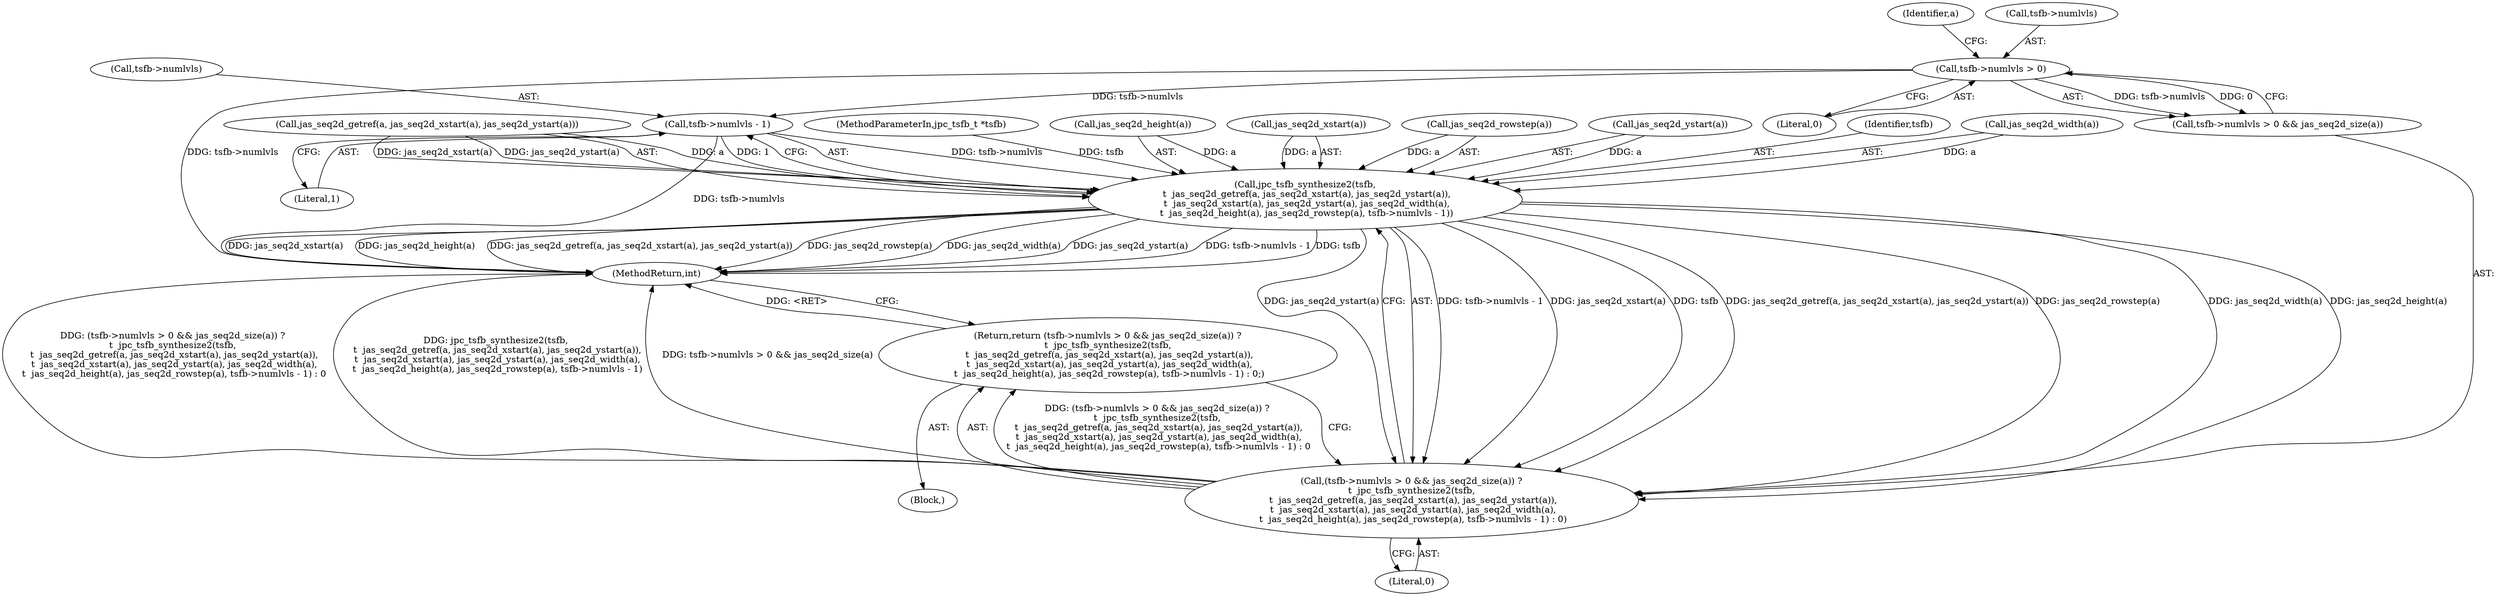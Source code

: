 digraph "0_jasper_2e82fa00466ae525339754bb3ab0a0474a31d4bd_0@pointer" {
"1000132" [label="(Call,tsfb->numlvls - 1)"];
"1000107" [label="(Call,tsfb->numlvls > 0)"];
"1000114" [label="(Call,jpc_tsfb_synthesize2(tsfb,\n \t  jas_seq2d_getref(a, jas_seq2d_xstart(a), jas_seq2d_ystart(a)),\n \t  jas_seq2d_xstart(a), jas_seq2d_ystart(a), jas_seq2d_width(a),\n \t  jas_seq2d_height(a), jas_seq2d_rowstep(a), tsfb->numlvls - 1))"];
"1000105" [label="(Call,(tsfb->numlvls > 0 && jas_seq2d_size(a)) ?\n\t  jpc_tsfb_synthesize2(tsfb,\n \t  jas_seq2d_getref(a, jas_seq2d_xstart(a), jas_seq2d_ystart(a)),\n \t  jas_seq2d_xstart(a), jas_seq2d_ystart(a), jas_seq2d_width(a),\n \t  jas_seq2d_height(a), jas_seq2d_rowstep(a), tsfb->numlvls - 1) : 0)"];
"1000104" [label="(Return,return (tsfb->numlvls > 0 && jas_seq2d_size(a)) ?\n\t  jpc_tsfb_synthesize2(tsfb,\n \t  jas_seq2d_getref(a, jas_seq2d_xstart(a), jas_seq2d_ystart(a)),\n \t  jas_seq2d_xstart(a), jas_seq2d_ystart(a), jas_seq2d_width(a),\n \t  jas_seq2d_height(a), jas_seq2d_rowstep(a), tsfb->numlvls - 1) : 0;)"];
"1000113" [label="(Identifier,a)"];
"1000115" [label="(Identifier,tsfb)"];
"1000106" [label="(Call,tsfb->numlvls > 0 && jas_seq2d_size(a))"];
"1000126" [label="(Call,jas_seq2d_width(a))"];
"1000108" [label="(Call,tsfb->numlvls)"];
"1000122" [label="(Call,jas_seq2d_xstart(a))"];
"1000138" [label="(MethodReturn,int)"];
"1000130" [label="(Call,jas_seq2d_rowstep(a))"];
"1000104" [label="(Return,return (tsfb->numlvls > 0 && jas_seq2d_size(a)) ?\n\t  jpc_tsfb_synthesize2(tsfb,\n \t  jas_seq2d_getref(a, jas_seq2d_xstart(a), jas_seq2d_ystart(a)),\n \t  jas_seq2d_xstart(a), jas_seq2d_ystart(a), jas_seq2d_width(a),\n \t  jas_seq2d_height(a), jas_seq2d_rowstep(a), tsfb->numlvls - 1) : 0;)"];
"1000111" [label="(Literal,0)"];
"1000137" [label="(Literal,0)"];
"1000116" [label="(Call,jas_seq2d_getref(a, jas_seq2d_xstart(a), jas_seq2d_ystart(a)))"];
"1000107" [label="(Call,tsfb->numlvls > 0)"];
"1000105" [label="(Call,(tsfb->numlvls > 0 && jas_seq2d_size(a)) ?\n\t  jpc_tsfb_synthesize2(tsfb,\n \t  jas_seq2d_getref(a, jas_seq2d_xstart(a), jas_seq2d_ystart(a)),\n \t  jas_seq2d_xstart(a), jas_seq2d_ystart(a), jas_seq2d_width(a),\n \t  jas_seq2d_height(a), jas_seq2d_rowstep(a), tsfb->numlvls - 1) : 0)"];
"1000133" [label="(Call,tsfb->numlvls)"];
"1000114" [label="(Call,jpc_tsfb_synthesize2(tsfb,\n \t  jas_seq2d_getref(a, jas_seq2d_xstart(a), jas_seq2d_ystart(a)),\n \t  jas_seq2d_xstart(a), jas_seq2d_ystart(a), jas_seq2d_width(a),\n \t  jas_seq2d_height(a), jas_seq2d_rowstep(a), tsfb->numlvls - 1))"];
"1000103" [label="(Block,)"];
"1000136" [label="(Literal,1)"];
"1000101" [label="(MethodParameterIn,jpc_tsfb_t *tsfb)"];
"1000132" [label="(Call,tsfb->numlvls - 1)"];
"1000128" [label="(Call,jas_seq2d_height(a))"];
"1000124" [label="(Call,jas_seq2d_ystart(a))"];
"1000132" -> "1000114"  [label="AST: "];
"1000132" -> "1000136"  [label="CFG: "];
"1000133" -> "1000132"  [label="AST: "];
"1000136" -> "1000132"  [label="AST: "];
"1000114" -> "1000132"  [label="CFG: "];
"1000132" -> "1000138"  [label="DDG: tsfb->numlvls"];
"1000132" -> "1000114"  [label="DDG: tsfb->numlvls"];
"1000132" -> "1000114"  [label="DDG: 1"];
"1000107" -> "1000132"  [label="DDG: tsfb->numlvls"];
"1000107" -> "1000106"  [label="AST: "];
"1000107" -> "1000111"  [label="CFG: "];
"1000108" -> "1000107"  [label="AST: "];
"1000111" -> "1000107"  [label="AST: "];
"1000113" -> "1000107"  [label="CFG: "];
"1000106" -> "1000107"  [label="CFG: "];
"1000107" -> "1000138"  [label="DDG: tsfb->numlvls"];
"1000107" -> "1000106"  [label="DDG: tsfb->numlvls"];
"1000107" -> "1000106"  [label="DDG: 0"];
"1000114" -> "1000105"  [label="AST: "];
"1000115" -> "1000114"  [label="AST: "];
"1000116" -> "1000114"  [label="AST: "];
"1000122" -> "1000114"  [label="AST: "];
"1000124" -> "1000114"  [label="AST: "];
"1000126" -> "1000114"  [label="AST: "];
"1000128" -> "1000114"  [label="AST: "];
"1000130" -> "1000114"  [label="AST: "];
"1000105" -> "1000114"  [label="CFG: "];
"1000114" -> "1000138"  [label="DDG: tsfb->numlvls - 1"];
"1000114" -> "1000138"  [label="DDG: tsfb"];
"1000114" -> "1000138"  [label="DDG: jas_seq2d_xstart(a)"];
"1000114" -> "1000138"  [label="DDG: jas_seq2d_height(a)"];
"1000114" -> "1000138"  [label="DDG: jas_seq2d_getref(a, jas_seq2d_xstart(a), jas_seq2d_ystart(a))"];
"1000114" -> "1000138"  [label="DDG: jas_seq2d_rowstep(a)"];
"1000114" -> "1000138"  [label="DDG: jas_seq2d_width(a)"];
"1000114" -> "1000138"  [label="DDG: jas_seq2d_ystart(a)"];
"1000114" -> "1000105"  [label="DDG: tsfb->numlvls - 1"];
"1000114" -> "1000105"  [label="DDG: jas_seq2d_xstart(a)"];
"1000114" -> "1000105"  [label="DDG: jas_seq2d_ystart(a)"];
"1000114" -> "1000105"  [label="DDG: tsfb"];
"1000114" -> "1000105"  [label="DDG: jas_seq2d_getref(a, jas_seq2d_xstart(a), jas_seq2d_ystart(a))"];
"1000114" -> "1000105"  [label="DDG: jas_seq2d_width(a)"];
"1000114" -> "1000105"  [label="DDG: jas_seq2d_rowstep(a)"];
"1000114" -> "1000105"  [label="DDG: jas_seq2d_height(a)"];
"1000101" -> "1000114"  [label="DDG: tsfb"];
"1000116" -> "1000114"  [label="DDG: a"];
"1000116" -> "1000114"  [label="DDG: jas_seq2d_xstart(a)"];
"1000116" -> "1000114"  [label="DDG: jas_seq2d_ystart(a)"];
"1000122" -> "1000114"  [label="DDG: a"];
"1000124" -> "1000114"  [label="DDG: a"];
"1000126" -> "1000114"  [label="DDG: a"];
"1000128" -> "1000114"  [label="DDG: a"];
"1000130" -> "1000114"  [label="DDG: a"];
"1000105" -> "1000104"  [label="AST: "];
"1000105" -> "1000137"  [label="CFG: "];
"1000106" -> "1000105"  [label="AST: "];
"1000137" -> "1000105"  [label="AST: "];
"1000104" -> "1000105"  [label="CFG: "];
"1000105" -> "1000138"  [label="DDG: (tsfb->numlvls > 0 && jas_seq2d_size(a)) ?\n\t  jpc_tsfb_synthesize2(tsfb,\n \t  jas_seq2d_getref(a, jas_seq2d_xstart(a), jas_seq2d_ystart(a)),\n \t  jas_seq2d_xstart(a), jas_seq2d_ystart(a), jas_seq2d_width(a),\n \t  jas_seq2d_height(a), jas_seq2d_rowstep(a), tsfb->numlvls - 1) : 0"];
"1000105" -> "1000138"  [label="DDG: jpc_tsfb_synthesize2(tsfb,\n \t  jas_seq2d_getref(a, jas_seq2d_xstart(a), jas_seq2d_ystart(a)),\n \t  jas_seq2d_xstart(a), jas_seq2d_ystart(a), jas_seq2d_width(a),\n \t  jas_seq2d_height(a), jas_seq2d_rowstep(a), tsfb->numlvls - 1)"];
"1000105" -> "1000138"  [label="DDG: tsfb->numlvls > 0 && jas_seq2d_size(a)"];
"1000105" -> "1000104"  [label="DDG: (tsfb->numlvls > 0 && jas_seq2d_size(a)) ?\n\t  jpc_tsfb_synthesize2(tsfb,\n \t  jas_seq2d_getref(a, jas_seq2d_xstart(a), jas_seq2d_ystart(a)),\n \t  jas_seq2d_xstart(a), jas_seq2d_ystart(a), jas_seq2d_width(a),\n \t  jas_seq2d_height(a), jas_seq2d_rowstep(a), tsfb->numlvls - 1) : 0"];
"1000104" -> "1000103"  [label="AST: "];
"1000138" -> "1000104"  [label="CFG: "];
"1000104" -> "1000138"  [label="DDG: <RET>"];
}
